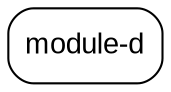 digraph "module-d" {
  node [shape="box",style="rounded",fontname="Arial",fontsize="14"]
  edge [fontsize="10",fontname="Arial"]

  // Node Definitions:
  "com.github.ferstl:module-d:jar"[label=<module-d>]

  // Edge Definitions:
}
